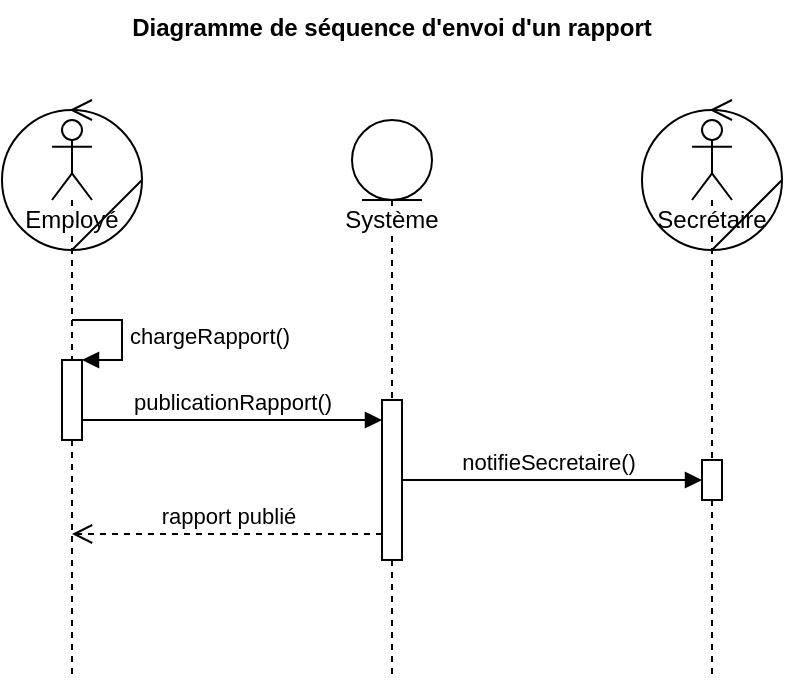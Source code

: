 <mxfile version="12.6.5" type="device"><diagram id="A8cIqvzuHU9_TVdaZLOl" name="Page-1"><mxGraphModel dx="1278" dy="631" grid="1" gridSize="10" guides="1" tooltips="1" connect="1" arrows="1" fold="1" page="1" pageScale="1" pageWidth="1169" pageHeight="827" math="0" shadow="0"><root><mxCell id="0"/><mxCell id="1" parent="0"/><mxCell id="fvfEHoQtNcowpQWgScTK-24" value="Employé" style="shape=umlLifeline;participant=umlActor;perimeter=lifelinePerimeter;whiteSpace=wrap;html=1;container=1;collapsible=0;recursiveResize=0;verticalAlign=top;spacingTop=36;labelBackgroundColor=#ffffff;outlineConnect=0;" parent="1" vertex="1"><mxGeometry x="70" y="80" width="20" height="280" as="geometry"/></mxCell><mxCell id="fvfEHoQtNcowpQWgScTK-37" value="" style="html=1;points=[];perimeter=orthogonalPerimeter;" parent="fvfEHoQtNcowpQWgScTK-24" vertex="1"><mxGeometry x="5" y="120" width="10" height="40" as="geometry"/></mxCell><mxCell id="fvfEHoQtNcowpQWgScTK-38" value="chargeRapport()" style="edgeStyle=orthogonalEdgeStyle;html=1;align=left;spacingLeft=2;endArrow=block;rounded=0;entryX=1;entryY=0;" parent="fvfEHoQtNcowpQWgScTK-24" source="fvfEHoQtNcowpQWgScTK-24" target="fvfEHoQtNcowpQWgScTK-37" edge="1"><mxGeometry relative="1" as="geometry"><mxPoint x="10" y="120" as="sourcePoint"/><Array as="points"><mxPoint x="35" y="100"/><mxPoint x="35" y="120"/></Array></mxGeometry></mxCell><mxCell id="fvfEHoQtNcowpQWgScTK-40" value="publicationRapport()" style="html=1;verticalAlign=bottom;endArrow=block;entryX=0;entryY=0;" parent="1" source="fvfEHoQtNcowpQWgScTK-37" edge="1"><mxGeometry relative="1" as="geometry"><mxPoint x="205" y="230" as="sourcePoint"/><mxPoint x="235" y="230" as="targetPoint"/></mxGeometry></mxCell><mxCell id="fvfEHoQtNcowpQWgScTK-41" value="rapport publié" style="html=1;verticalAlign=bottom;endArrow=open;dashed=1;endSize=8;exitX=0;exitY=0.95;" parent="1" target="fvfEHoQtNcowpQWgScTK-24" edge="1"><mxGeometry relative="1" as="geometry"><mxPoint x="205" y="306" as="targetPoint"/><mxPoint x="235" y="287" as="sourcePoint"/></mxGeometry></mxCell><mxCell id="fvfEHoQtNcowpQWgScTK-42" value="Secrétaire&lt;br&gt;" style="shape=umlLifeline;participant=umlActor;perimeter=lifelinePerimeter;whiteSpace=wrap;html=1;container=1;collapsible=0;recursiveResize=0;verticalAlign=top;spacingTop=36;labelBackgroundColor=#ffffff;outlineConnect=0;" parent="1" vertex="1"><mxGeometry x="390" y="80" width="20" height="280" as="geometry"/></mxCell><mxCell id="fvfEHoQtNcowpQWgScTK-43" value="" style="html=1;points=[];perimeter=orthogonalPerimeter;" parent="fvfEHoQtNcowpQWgScTK-42" vertex="1"><mxGeometry x="5" y="170" width="10" height="20" as="geometry"/></mxCell><mxCell id="fvfEHoQtNcowpQWgScTK-44" value="notifieSecretaire()" style="html=1;verticalAlign=bottom;startArrow=oval;endArrow=block;startSize=8;" parent="1" source="BRxAzmfgwrg_bbIlEOdY-1" target="fvfEHoQtNcowpQWgScTK-43" edge="1"><mxGeometry relative="1" as="geometry"><mxPoint x="245" y="260" as="sourcePoint"/><Array as="points"><mxPoint x="300" y="260"/></Array></mxGeometry></mxCell><mxCell id="M-89v4Xaqu4vtruetWp0-2" value="Diagramme de séquence d'envoi d'un rapport" style="text;align=center;fontStyle=1;verticalAlign=middle;spacingLeft=3;spacingRight=3;strokeColor=none;rotatable=0;points=[[0,0.5],[1,0.5]];portConstraint=eastwest;" parent="1" vertex="1"><mxGeometry x="200" y="20" width="80" height="26" as="geometry"/></mxCell><mxCell id="BRxAzmfgwrg_bbIlEOdY-1" value="Système" style="shape=umlLifeline;participant=umlEntity;perimeter=lifelinePerimeter;whiteSpace=wrap;html=1;container=1;collapsible=0;recursiveResize=0;verticalAlign=top;spacingTop=36;labelBackgroundColor=#ffffff;outlineConnect=0;" parent="1" vertex="1"><mxGeometry x="220" y="80" width="40" height="280" as="geometry"/></mxCell><mxCell id="BRxAzmfgwrg_bbIlEOdY-2" value="" style="html=1;points=[];perimeter=orthogonalPerimeter;" parent="BRxAzmfgwrg_bbIlEOdY-1" vertex="1"><mxGeometry x="15" y="140" width="10" height="80" as="geometry"/></mxCell><mxCell id="-6Z8vu7iXJi8dkgZWaPB-4" value="" style="ellipse;whiteSpace=wrap;html=1;aspect=fixed;fillColor=none;" vertex="1" parent="1"><mxGeometry x="45" y="75" width="70" height="70" as="geometry"/></mxCell><mxCell id="-6Z8vu7iXJi8dkgZWaPB-5" value="" style="endArrow=none;html=1;entryX=1;entryY=0.5;entryDx=0;entryDy=0;exitX=0.5;exitY=1;exitDx=0;exitDy=0;" edge="1" parent="1" source="-6Z8vu7iXJi8dkgZWaPB-4" target="-6Z8vu7iXJi8dkgZWaPB-4"><mxGeometry width="50" height="50" relative="1" as="geometry"><mxPoint x="110" y="150" as="sourcePoint"/><mxPoint x="190" y="100" as="targetPoint"/></mxGeometry></mxCell><mxCell id="-6Z8vu7iXJi8dkgZWaPB-7" value="" style="endArrow=none;html=1;exitX=0.5;exitY=0;exitDx=0;exitDy=0;" edge="1" parent="1" source="-6Z8vu7iXJi8dkgZWaPB-4"><mxGeometry width="50" height="50" relative="1" as="geometry"><mxPoint x="20" y="58" as="sourcePoint"/><mxPoint x="90" y="70" as="targetPoint"/></mxGeometry></mxCell><mxCell id="-6Z8vu7iXJi8dkgZWaPB-8" value="" style="endArrow=none;html=1;entryX=0.5;entryY=0;entryDx=0;entryDy=0;" edge="1" parent="1" target="-6Z8vu7iXJi8dkgZWaPB-4"><mxGeometry width="50" height="50" relative="1" as="geometry"><mxPoint x="90" y="80" as="sourcePoint"/><mxPoint x="100" y="80" as="targetPoint"/></mxGeometry></mxCell><mxCell id="-6Z8vu7iXJi8dkgZWaPB-9" value="" style="ellipse;whiteSpace=wrap;html=1;aspect=fixed;fillColor=none;" vertex="1" parent="1"><mxGeometry x="365" y="75" width="70" height="70" as="geometry"/></mxCell><mxCell id="-6Z8vu7iXJi8dkgZWaPB-10" value="" style="endArrow=none;html=1;entryX=1;entryY=0.5;entryDx=0;entryDy=0;exitX=0.5;exitY=1;exitDx=0;exitDy=0;" edge="1" parent="1" source="-6Z8vu7iXJi8dkgZWaPB-9" target="-6Z8vu7iXJi8dkgZWaPB-9"><mxGeometry width="50" height="50" relative="1" as="geometry"><mxPoint x="430" y="150" as="sourcePoint"/><mxPoint x="510" y="100" as="targetPoint"/></mxGeometry></mxCell><mxCell id="-6Z8vu7iXJi8dkgZWaPB-11" value="" style="endArrow=none;html=1;exitX=0.5;exitY=0;exitDx=0;exitDy=0;" edge="1" parent="1" source="-6Z8vu7iXJi8dkgZWaPB-9"><mxGeometry width="50" height="50" relative="1" as="geometry"><mxPoint x="340" y="58" as="sourcePoint"/><mxPoint x="410" y="70" as="targetPoint"/></mxGeometry></mxCell><mxCell id="-6Z8vu7iXJi8dkgZWaPB-12" value="" style="endArrow=none;html=1;entryX=0.5;entryY=0;entryDx=0;entryDy=0;" edge="1" parent="1" target="-6Z8vu7iXJi8dkgZWaPB-9"><mxGeometry width="50" height="50" relative="1" as="geometry"><mxPoint x="410" y="80" as="sourcePoint"/><mxPoint x="420" y="80" as="targetPoint"/></mxGeometry></mxCell></root></mxGraphModel></diagram></mxfile>